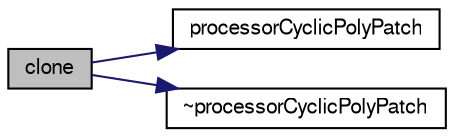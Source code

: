 digraph "clone"
{
  bgcolor="transparent";
  edge [fontname="FreeSans",fontsize="10",labelfontname="FreeSans",labelfontsize="10"];
  node [fontname="FreeSans",fontsize="10",shape=record];
  rankdir="LR";
  Node444 [label="clone",height=0.2,width=0.4,color="black", fillcolor="grey75", style="filled", fontcolor="black"];
  Node444 -> Node445 [color="midnightblue",fontsize="10",style="solid",fontname="FreeSans"];
  Node445 [label="processorCyclicPolyPatch",height=0.2,width=0.4,color="black",URL="$a27458.html#a2dd029fe8904a1fdd4ca2209e3ae8de9",tooltip="Construct from components. "];
  Node444 -> Node446 [color="midnightblue",fontsize="10",style="solid",fontname="FreeSans"];
  Node446 [label="~processorCyclicPolyPatch",height=0.2,width=0.4,color="black",URL="$a27458.html#a40c8112f5d256213f3c420af895d398d"];
}
